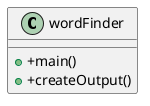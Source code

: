 @startuml
'https://plantuml.com/class-diagram

class wordFinder
{
    + +main()
    + +createOutput()
}
@enduml